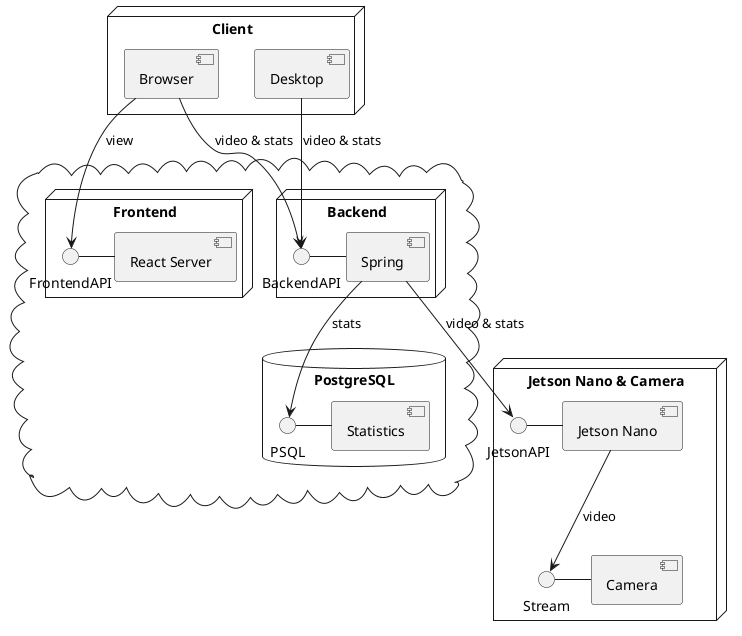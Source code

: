 @startuml "design"

node "Jetson Nano & Camera" {
    Stream - [Camera]
    JetsonAPI - [Jetson Nano]
    [Jetson Nano] --> Stream : video
}

cloud {
    database "PostgreSQL" {
        PSQL - [Statistics]
    }

    node "Backend" {
        BackendAPI - [Spring]
        [Spring] --> JetsonAPI : video & stats
        [Spring] --> PSQL : stats
    }

    node "Frontend" {
        FrontendAPI - [React Server]
    }
}

node Client {
    [Browser] --> FrontendAPI : view
    [Browser] --> BackendAPI : video & stats
    [Desktop] --> BackendAPI : video & stats
}

@enduml